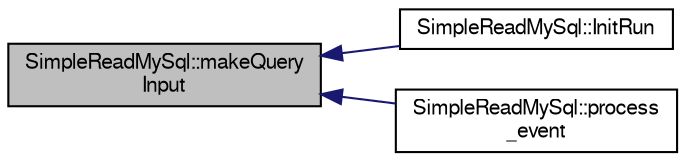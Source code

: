 digraph "SimpleReadMySql::makeQueryInput"
{
  bgcolor="transparent";
  edge [fontname="FreeSans",fontsize="10",labelfontname="FreeSans",labelfontsize="10"];
  node [fontname="FreeSans",fontsize="10",shape=record];
  rankdir="LR";
  Node1 [label="SimpleReadMySql::makeQuery\lInput",height=0.2,width=0.4,color="black", fillcolor="grey75", style="filled" fontcolor="black"];
  Node1 -> Node2 [dir="back",color="midnightblue",fontsize="10",style="solid",fontname="FreeSans"];
  Node2 [label="SimpleReadMySql::InitRun",height=0.2,width=0.4,color="black",URL="$d0/d68/classSimpleReadMySql.html#ace02cda93f92690611b99f9bb06a677c"];
  Node1 -> Node3 [dir="back",color="midnightblue",fontsize="10",style="solid",fontname="FreeSans"];
  Node3 [label="SimpleReadMySql::process\l_event",height=0.2,width=0.4,color="black",URL="$d0/d68/classSimpleReadMySql.html#a80b8383438a4d0c279abec571ba39f84"];
}
